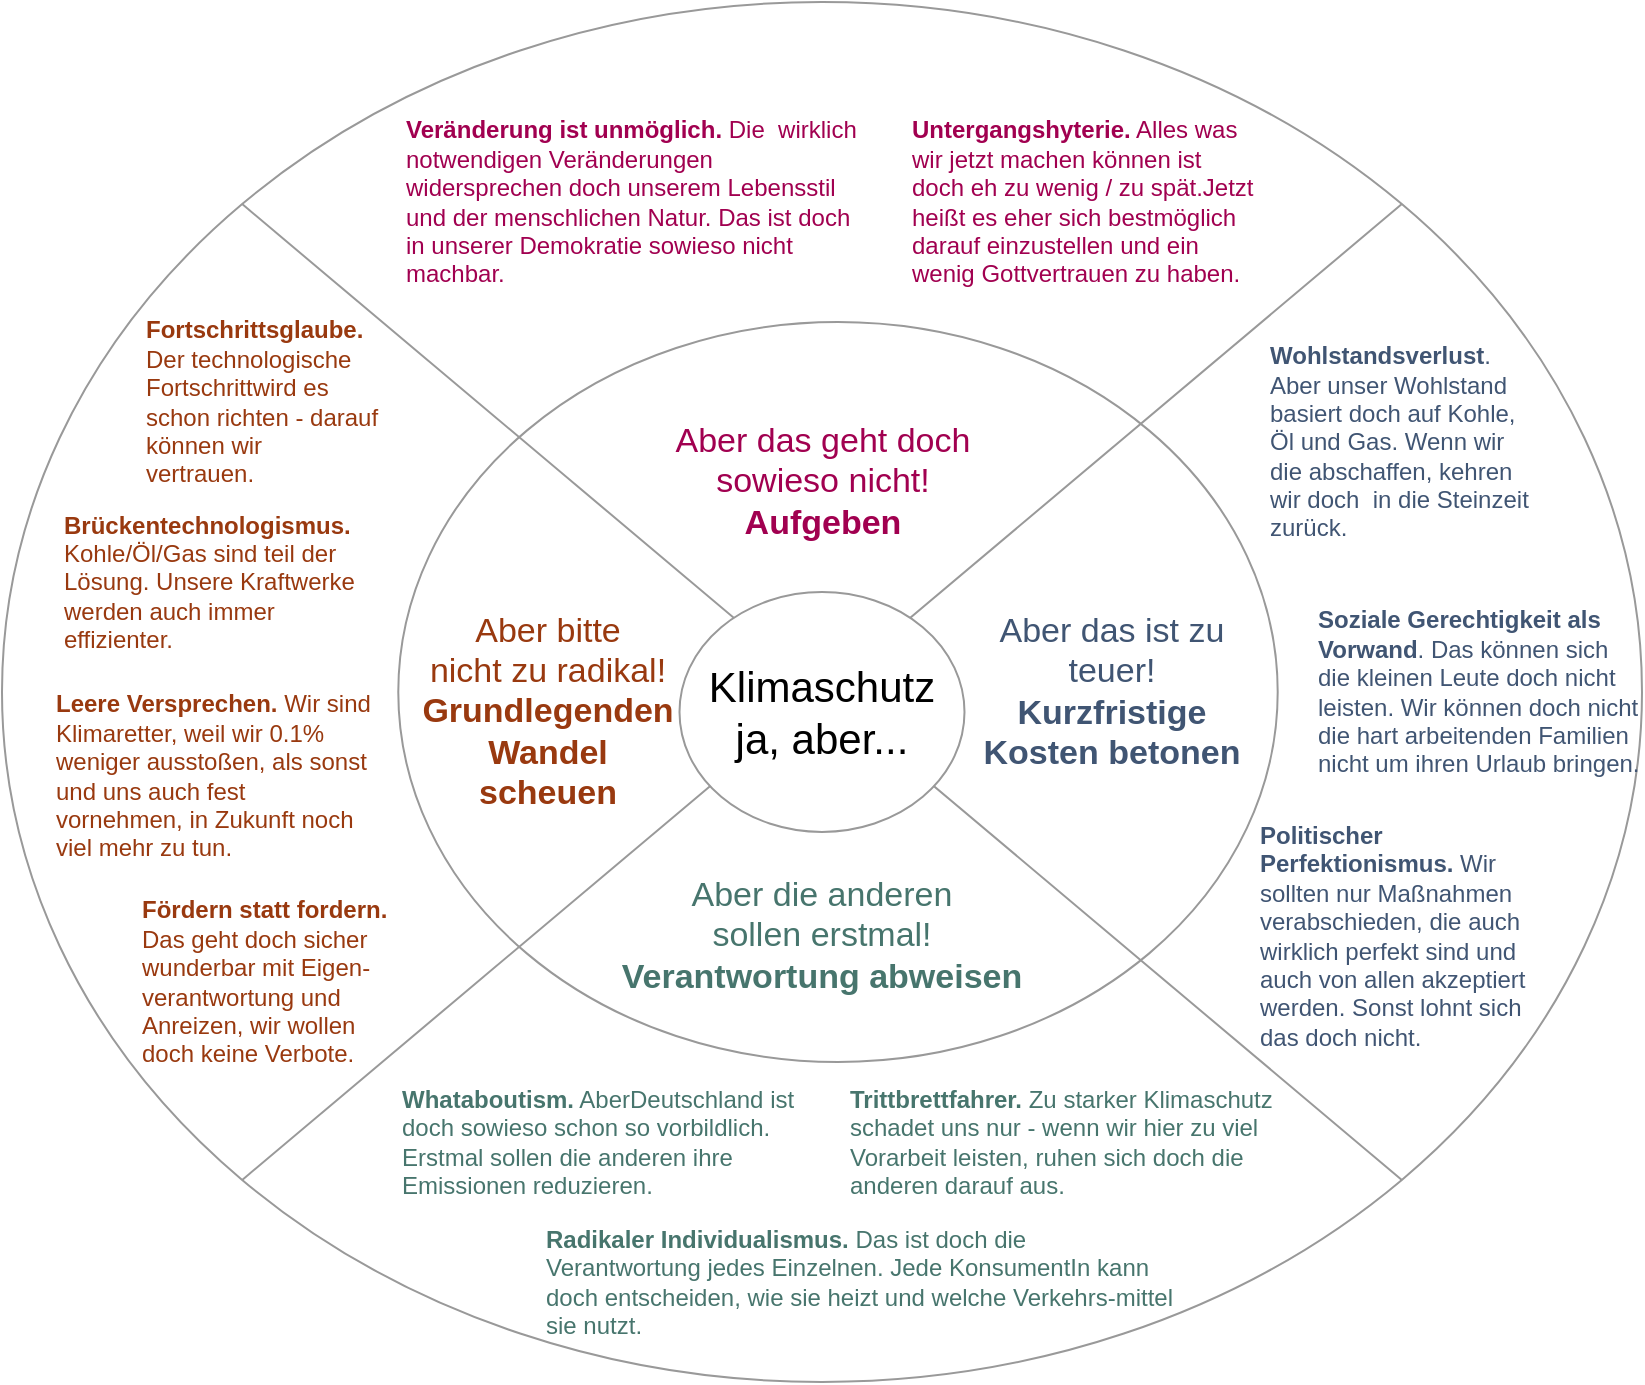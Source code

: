 <mxfile version="14.3.0" type="github">
  <diagram id="8PKnc2TItU4c_QBPlSYt" name="Page-1">
    <mxGraphModel dx="1424" dy="764" grid="1" gridSize="10" guides="1" tooltips="1" connect="1" arrows="1" fold="1" page="1" pageScale="1" pageWidth="850" pageHeight="1100" math="0" shadow="0">
      <root>
        <mxCell id="0" />
        <mxCell id="1" parent="0" />
        <mxCell id="0PAwoPsMKWGdQHZ1jBnO-2" value="" style="ellipse;whiteSpace=wrap;html=1;strokeColor=#999999;" vertex="1" parent="1">
          <mxGeometry x="10" y="10" width="820" height="690" as="geometry" />
        </mxCell>
        <mxCell id="0PAwoPsMKWGdQHZ1jBnO-31" value="" style="ellipse;whiteSpace=wrap;html=1;strokeColor=#999999;aspect=fixed;" vertex="1" parent="1">
          <mxGeometry x="208.14" y="170" width="439.71" height="370" as="geometry" />
        </mxCell>
        <mxCell id="0PAwoPsMKWGdQHZ1jBnO-7" value="" style="endArrow=none;html=1;entryX=0;entryY=0;entryDx=0;entryDy=0;exitX=1;exitY=1;exitDx=0;exitDy=0;strokeColor=#999999;" edge="1" parent="1" source="0PAwoPsMKWGdQHZ1jBnO-2" target="0PAwoPsMKWGdQHZ1jBnO-2">
          <mxGeometry width="50" height="50" relative="1" as="geometry">
            <mxPoint x="400" y="610" as="sourcePoint" />
            <mxPoint x="450" y="560" as="targetPoint" />
          </mxGeometry>
        </mxCell>
        <mxCell id="0PAwoPsMKWGdQHZ1jBnO-8" value="" style="endArrow=none;html=1;exitX=0;exitY=1;exitDx=0;exitDy=0;entryX=1;entryY=0;entryDx=0;entryDy=0;strokeColor=#999999;" edge="1" parent="1" source="0PAwoPsMKWGdQHZ1jBnO-2" target="0PAwoPsMKWGdQHZ1jBnO-2">
          <mxGeometry width="50" height="50" relative="1" as="geometry">
            <mxPoint x="138.622" y="523.597" as="sourcePoint" />
            <mxPoint x="470.731" y="266.4" as="targetPoint" />
          </mxGeometry>
        </mxCell>
        <mxCell id="0PAwoPsMKWGdQHZ1jBnO-10" value="&lt;div style=&quot;font-size: 17px&quot;&gt;&lt;font style=&quot;font-size: 17px&quot;&gt;Aber das geht doch &lt;br&gt;sowieso nicht!&lt;/font&gt;&lt;/div&gt;&lt;div style=&quot;font-size: 17px&quot;&gt;&lt;font style=&quot;font-size: 17px&quot;&gt;&lt;b style=&quot;font-size: 17px&quot;&gt;Aufgeben&lt;/b&gt;&lt;br style=&quot;font-size: 17px&quot;&gt;&lt;/font&gt;&lt;/div&gt;" style="text;html=1;strokeColor=none;fillColor=none;align=center;verticalAlign=middle;whiteSpace=wrap;rounded=0;fontSize=17;fontColor=#A10050;" vertex="1" parent="1">
          <mxGeometry x="282.5" y="210" width="275" height="80" as="geometry" />
        </mxCell>
        <mxCell id="0PAwoPsMKWGdQHZ1jBnO-11" value="&lt;div style=&quot;font-size: 17px&quot;&gt;&lt;font style=&quot;font-size: 17px&quot;&gt;Aber die anderen &lt;br style=&quot;font-size: 17px;&quot;&gt;sollen erstmal!&lt;br style=&quot;font-size: 17px&quot;&gt;&lt;/font&gt;&lt;/div&gt;&lt;div style=&quot;font-size: 17px&quot;&gt;&lt;font style=&quot;font-size: 17px&quot;&gt;&lt;b style=&quot;font-size: 17px&quot;&gt;Verantwortung abweisen&lt;/b&gt;&lt;br style=&quot;font-size: 17px&quot;&gt;&lt;/font&gt;&lt;/div&gt;" style="text;html=1;strokeColor=none;fillColor=none;align=center;verticalAlign=middle;whiteSpace=wrap;rounded=0;fontSize=17;fontColor=#47756D;" vertex="1" parent="1">
          <mxGeometry x="302.99" y="436.96" width="234.02" height="80" as="geometry" />
        </mxCell>
        <mxCell id="0PAwoPsMKWGdQHZ1jBnO-12" value="&lt;div style=&quot;font-size: 17px;&quot;&gt;&lt;font style=&quot;font-size: 17px;&quot;&gt;Aber das ist zu teuer!&lt;br style=&quot;font-size: 17px;&quot;&gt;&lt;/font&gt;&lt;/div&gt;&lt;div style=&quot;font-size: 17px;&quot;&gt;&lt;font style=&quot;font-size: 17px;&quot;&gt;&lt;b style=&quot;font-size: 17px;&quot;&gt;Kurzfristige Kosten betonen&lt;/b&gt;&lt;br style=&quot;font-size: 17px;&quot;&gt;&lt;/font&gt;&lt;/div&gt;" style="text;html=1;strokeColor=none;fillColor=none;align=center;verticalAlign=middle;whiteSpace=wrap;rounded=0;fontSize=17;fontColor=#405573;" vertex="1" parent="1">
          <mxGeometry x="490" y="315" width="150" height="80" as="geometry" />
        </mxCell>
        <mxCell id="0PAwoPsMKWGdQHZ1jBnO-13" value="&lt;div style=&quot;font-size: 17px&quot;&gt;&lt;font style=&quot;font-size: 17px&quot;&gt;Aber bitte &lt;br&gt;nicht zu radikal!&lt;br style=&quot;font-size: 17px&quot;&gt;&lt;/font&gt;&lt;/div&gt;&lt;div style=&quot;font-size: 17px&quot;&gt;&lt;font style=&quot;font-size: 17px&quot;&gt;&lt;b style=&quot;font-size: 17px&quot;&gt;Grundlegenden Wandel &lt;br&gt;scheuen&lt;/b&gt;&lt;br style=&quot;font-size: 17px&quot;&gt;&lt;/font&gt;&lt;/div&gt;" style="text;html=1;strokeColor=none;fillColor=none;align=center;verticalAlign=middle;whiteSpace=wrap;rounded=0;fontSize=17;fontColor=#99390F;" vertex="1" parent="1">
          <mxGeometry x="212" y="314.37" width="142" height="101.25" as="geometry" />
        </mxCell>
        <mxCell id="0PAwoPsMKWGdQHZ1jBnO-17" value="&lt;b style=&quot;font-size: 12px;&quot;&gt;Veränderung ist unmöglich.&lt;/b&gt; Die&amp;nbsp; wirklich notwendigen Veränderungen widersprechen doch unserem Lebensstil und der menschlichen Natur. Das ist doch in unserer Demokratie sowieso nicht machbar. " style="text;html=1;strokeColor=none;fillColor=none;align=left;verticalAlign=middle;whiteSpace=wrap;rounded=0;fontSize=12;fontColor=#A10050;" vertex="1" parent="1">
          <mxGeometry x="210" y="70" width="228.49" height="80" as="geometry" />
        </mxCell>
        <mxCell id="0PAwoPsMKWGdQHZ1jBnO-18" value="&lt;b style=&quot;font-size: 12px;&quot;&gt;Untergangshyterie.&lt;/b&gt; Alles was wir jetzt machen können ist doch eh zu wenig / zu spät.Jetzt heißt es eher sich bestmöglich darauf einzustellen und ein wenig Gottvertrauen zu haben." style="text;html=1;strokeColor=none;fillColor=none;align=left;verticalAlign=middle;whiteSpace=wrap;rounded=0;fontSize=12;fontColor=#A10050;" vertex="1" parent="1">
          <mxGeometry x="462.5" y="70" width="175" height="80" as="geometry" />
        </mxCell>
        <mxCell id="0PAwoPsMKWGdQHZ1jBnO-19" value="&lt;font style=&quot;font-size: 12px&quot;&gt;&lt;b style=&quot;font-size: 12px&quot;&gt;Politischer Perfektionismus.&lt;/b&gt; Wir sollten nur Maßnahmen verabschieden, die auch wirklich perfekt sind und auch von allen akzeptiert werden. Sonst lohnt sich das doch nicht.&lt;/font&gt;" style="text;html=1;strokeColor=none;fillColor=none;align=left;verticalAlign=middle;whiteSpace=wrap;rounded=0;fontSize=12;fontColor=#405573;" vertex="1" parent="1">
          <mxGeometry x="636.61" y="436.96" width="142" height="80" as="geometry" />
        </mxCell>
        <mxCell id="0PAwoPsMKWGdQHZ1jBnO-20" value="&lt;font style=&quot;font-size: 12px&quot;&gt;&lt;b style=&quot;font-size: 12px&quot;&gt;Soziale Gerechtigkeit als Vorwand&lt;/b&gt;. Das können sich die kleinen Leute doch nicht leisten. Wir können doch nicht die hart arbeitenden Familien nicht um ihren Urlaub bringen.&lt;br style=&quot;font-size: 12px&quot;&gt;&lt;/font&gt;" style="text;html=1;strokeColor=none;fillColor=none;align=left;verticalAlign=middle;whiteSpace=wrap;rounded=0;fontSize=12;fontColor=#405573;" vertex="1" parent="1">
          <mxGeometry x="666.25" y="315" width="163.75" height="80" as="geometry" />
        </mxCell>
        <mxCell id="0PAwoPsMKWGdQHZ1jBnO-21" value="&lt;font style=&quot;font-size: 12px&quot;&gt;&lt;b style=&quot;font-size: 12px&quot;&gt;Wohlstandsverlust&lt;/b&gt;. Aber unser Wohlstand basiert doch auf Kohle, Öl und Gas. Wenn wir die abschaffen, kehren wir doch&amp;nbsp; in die Steinzeit zurück. &lt;br style=&quot;font-size: 12px&quot;&gt;&lt;/font&gt;" style="text;html=1;strokeColor=none;fillColor=none;align=left;verticalAlign=middle;whiteSpace=wrap;rounded=0;fontSize=12;fontColor=#405573;" vertex="1" parent="1">
          <mxGeometry x="641.65" y="190" width="136.96" height="80" as="geometry" />
        </mxCell>
        <mxCell id="0PAwoPsMKWGdQHZ1jBnO-22" value="&lt;font style=&quot;font-size: 12px&quot;&gt;&lt;b style=&quot;font-size: 12px&quot;&gt;Radikaler Individualismus.&lt;/b&gt; Das ist doch die Verantwortung jedes Einzelnen. Jede KonsumentIn kann doch entscheiden, wie sie heizt und welche Verkehrs-mittel sie nutzt.&lt;br style=&quot;font-size: 12px&quot;&gt;&lt;/font&gt;" style="text;html=1;strokeColor=none;fillColor=none;align=left;verticalAlign=middle;whiteSpace=wrap;rounded=0;fontSize=12;fontColor=#47756D;" vertex="1" parent="1">
          <mxGeometry x="280" y="610" width="320" height="80" as="geometry" />
        </mxCell>
        <mxCell id="0PAwoPsMKWGdQHZ1jBnO-23" value="&lt;font style=&quot;font-size: 12px&quot;&gt;&lt;b style=&quot;font-size: 12px&quot;&gt;Whataboutism.&lt;/b&gt; AberDeutschland ist doch sowieso schon so vorbildlich. Erstmal sollen die anderen ihre Emissionen reduzieren.&lt;br style=&quot;font-size: 12px&quot;&gt;&lt;/font&gt;" style="text;html=1;strokeColor=none;fillColor=none;align=left;verticalAlign=middle;whiteSpace=wrap;rounded=0;fontSize=12;fontColor=#47756D;" vertex="1" parent="1">
          <mxGeometry x="208.14" y="540" width="201.86" height="80" as="geometry" />
        </mxCell>
        <mxCell id="0PAwoPsMKWGdQHZ1jBnO-24" value="&lt;font style=&quot;font-size: 12px;&quot;&gt;&lt;b style=&quot;font-size: 12px;&quot;&gt;Trittbrettfahrer.&lt;/b&gt; Zu starker Klimaschutz schadet uns nur - wenn wir hier zu viel Vorarbeit leisten, ruhen sich doch die anderen darauf aus.&lt;br style=&quot;font-size: 12px;&quot;&gt;&lt;/font&gt;" style="text;html=1;strokeColor=none;fillColor=none;align=left;verticalAlign=middle;whiteSpace=wrap;rounded=0;fontSize=12;fontColor=#47756D;" vertex="1" parent="1">
          <mxGeometry x="431.6" y="540" width="216.25" height="80" as="geometry" />
        </mxCell>
        <mxCell id="0PAwoPsMKWGdQHZ1jBnO-25" value="&lt;font style=&quot;font-size: 12px;&quot;&gt;&lt;font style=&quot;font-size: 12px;&quot;&gt;&lt;b style=&quot;font-size: 12px;&quot;&gt;Fortschrittsglaube. &lt;/b&gt;Der technologische Fortschrittwird es schon richten - darauf können wir vertrauen.&amp;nbsp; &lt;/font&gt;&lt;br style=&quot;font-size: 12px;&quot;&gt;&lt;/font&gt;" style="text;html=1;strokeColor=none;fillColor=none;align=left;verticalAlign=middle;whiteSpace=wrap;rounded=0;fontSize=12;fontColor=#99390F;" vertex="1" parent="1">
          <mxGeometry x="80" y="170" width="120" height="80" as="geometry" />
        </mxCell>
        <mxCell id="0PAwoPsMKWGdQHZ1jBnO-26" value="&lt;font style=&quot;font-size: 12px&quot;&gt;&lt;b style=&quot;font-size: 12px&quot;&gt;Brückentechnologismus. &lt;/b&gt;Kohle/Öl/Gas sind teil der Lösung. Unsere Kraftwerke werden auch immer effizienter.&lt;br style=&quot;font-size: 12px&quot;&gt;&lt;/font&gt;" style="text;html=1;strokeColor=none;fillColor=none;align=left;verticalAlign=middle;whiteSpace=wrap;rounded=0;fontSize=12;fontColor=#99390F;" vertex="1" parent="1">
          <mxGeometry x="39.12" y="260" width="151.75" height="80" as="geometry" />
        </mxCell>
        <mxCell id="0PAwoPsMKWGdQHZ1jBnO-27" value="&lt;font style=&quot;font-size: 12px&quot;&gt;&lt;font style=&quot;font-size: 12px&quot;&gt;&lt;b style=&quot;font-size: 12px&quot;&gt;Leere Versprechen. &lt;/b&gt;Wir sind Klimaretter, weil wir 0.1% weniger ausstoßen, als sonst und uns auch fest vornehmen, in Zukunft noch viel mehr zu tun. &lt;/font&gt;&lt;br style=&quot;font-size: 12px&quot;&gt;&lt;/font&gt;" style="text;html=1;strokeColor=none;fillColor=none;align=left;verticalAlign=middle;whiteSpace=wrap;rounded=0;fontSize=12;fontColor=#99390F;" vertex="1" parent="1">
          <mxGeometry x="34.99" y="356.96" width="160.01" height="80" as="geometry" />
        </mxCell>
        <mxCell id="0PAwoPsMKWGdQHZ1jBnO-28" value="&lt;font style=&quot;font-size: 12px&quot;&gt;&lt;b style=&quot;font-size: 12px&quot;&gt;Fördern statt fordern. &lt;/b&gt;&lt;span style=&quot;font-size: 12px&quot;&gt;Das geht doch sicher wunderbar mit &lt;/span&gt;Eigen-verantwortung und Anreizen, wir wollen doch keine Verbote.&lt;br style=&quot;font-size: 12px&quot;&gt;&lt;/font&gt;" style="text;html=1;strokeColor=none;fillColor=none;align=left;verticalAlign=middle;whiteSpace=wrap;rounded=0;fontSize=12;fontColor=#99390F;" vertex="1" parent="1">
          <mxGeometry x="78.14" y="460" width="130" height="80" as="geometry" />
        </mxCell>
        <mxCell id="0PAwoPsMKWGdQHZ1jBnO-32" value="" style="ellipse;whiteSpace=wrap;html=1;strokeColor=#999999;aspect=fixed;" vertex="1" parent="1">
          <mxGeometry x="348.75" y="305.05" width="142.5" height="119.91" as="geometry" />
        </mxCell>
        <mxCell id="0PAwoPsMKWGdQHZ1jBnO-9" value="&lt;div style=&quot;font-size: 21px;&quot;&gt;Klimaschutz&lt;/div&gt;&lt;div style=&quot;font-size: 21px;&quot; align=&quot;center&quot;&gt;ja, aber...&lt;br style=&quot;font-size: 21px;&quot;&gt;&lt;/div&gt;" style="text;html=1;strokeColor=none;fillColor=none;align=center;verticalAlign=middle;whiteSpace=wrap;rounded=0;fontSize=21;" vertex="1" parent="1">
          <mxGeometry x="345" y="330" width="150" height="70" as="geometry" />
        </mxCell>
      </root>
    </mxGraphModel>
  </diagram>
</mxfile>
